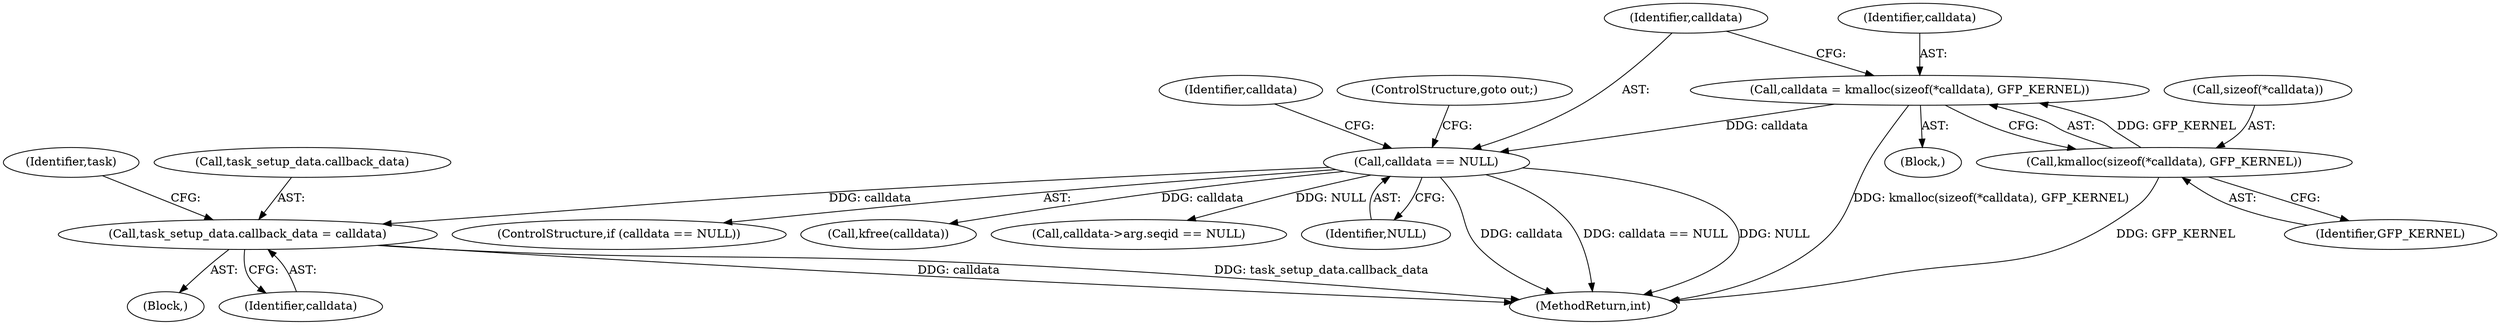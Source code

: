 digraph "0_linux_dc0b027dfadfcb8a5504f7d8052754bf8d501ab9_8@pointer" {
"1000276" [label="(Call,task_setup_data.callback_data = calldata)"];
"1000136" [label="(Call,calldata == NULL)"];
"1000128" [label="(Call,calldata = kmalloc(sizeof(*calldata), GFP_KERNEL))"];
"1000130" [label="(Call,kmalloc(sizeof(*calldata), GFP_KERNEL))"];
"1000128" [label="(Call,calldata = kmalloc(sizeof(*calldata), GFP_KERNEL))"];
"1000282" [label="(Identifier,task)"];
"1000135" [label="(ControlStructure,if (calldata == NULL))"];
"1000142" [label="(Identifier,calldata)"];
"1000267" [label="(Block,)"];
"1000306" [label="(Call,kfree(calldata))"];
"1000186" [label="(Call,calldata->arg.seqid == NULL)"];
"1000105" [label="(Block,)"];
"1000139" [label="(ControlStructure,goto out;)"];
"1000276" [label="(Call,task_setup_data.callback_data = calldata)"];
"1000138" [label="(Identifier,NULL)"];
"1000131" [label="(Call,sizeof(*calldata))"];
"1000280" [label="(Identifier,calldata)"];
"1000315" [label="(MethodReturn,int)"];
"1000136" [label="(Call,calldata == NULL)"];
"1000130" [label="(Call,kmalloc(sizeof(*calldata), GFP_KERNEL))"];
"1000277" [label="(Call,task_setup_data.callback_data)"];
"1000137" [label="(Identifier,calldata)"];
"1000129" [label="(Identifier,calldata)"];
"1000134" [label="(Identifier,GFP_KERNEL)"];
"1000276" -> "1000267"  [label="AST: "];
"1000276" -> "1000280"  [label="CFG: "];
"1000277" -> "1000276"  [label="AST: "];
"1000280" -> "1000276"  [label="AST: "];
"1000282" -> "1000276"  [label="CFG: "];
"1000276" -> "1000315"  [label="DDG: calldata"];
"1000276" -> "1000315"  [label="DDG: task_setup_data.callback_data"];
"1000136" -> "1000276"  [label="DDG: calldata"];
"1000136" -> "1000135"  [label="AST: "];
"1000136" -> "1000138"  [label="CFG: "];
"1000137" -> "1000136"  [label="AST: "];
"1000138" -> "1000136"  [label="AST: "];
"1000139" -> "1000136"  [label="CFG: "];
"1000142" -> "1000136"  [label="CFG: "];
"1000136" -> "1000315"  [label="DDG: calldata == NULL"];
"1000136" -> "1000315"  [label="DDG: NULL"];
"1000136" -> "1000315"  [label="DDG: calldata"];
"1000128" -> "1000136"  [label="DDG: calldata"];
"1000136" -> "1000186"  [label="DDG: NULL"];
"1000136" -> "1000306"  [label="DDG: calldata"];
"1000128" -> "1000105"  [label="AST: "];
"1000128" -> "1000130"  [label="CFG: "];
"1000129" -> "1000128"  [label="AST: "];
"1000130" -> "1000128"  [label="AST: "];
"1000137" -> "1000128"  [label="CFG: "];
"1000128" -> "1000315"  [label="DDG: kmalloc(sizeof(*calldata), GFP_KERNEL)"];
"1000130" -> "1000128"  [label="DDG: GFP_KERNEL"];
"1000130" -> "1000134"  [label="CFG: "];
"1000131" -> "1000130"  [label="AST: "];
"1000134" -> "1000130"  [label="AST: "];
"1000130" -> "1000315"  [label="DDG: GFP_KERNEL"];
}
